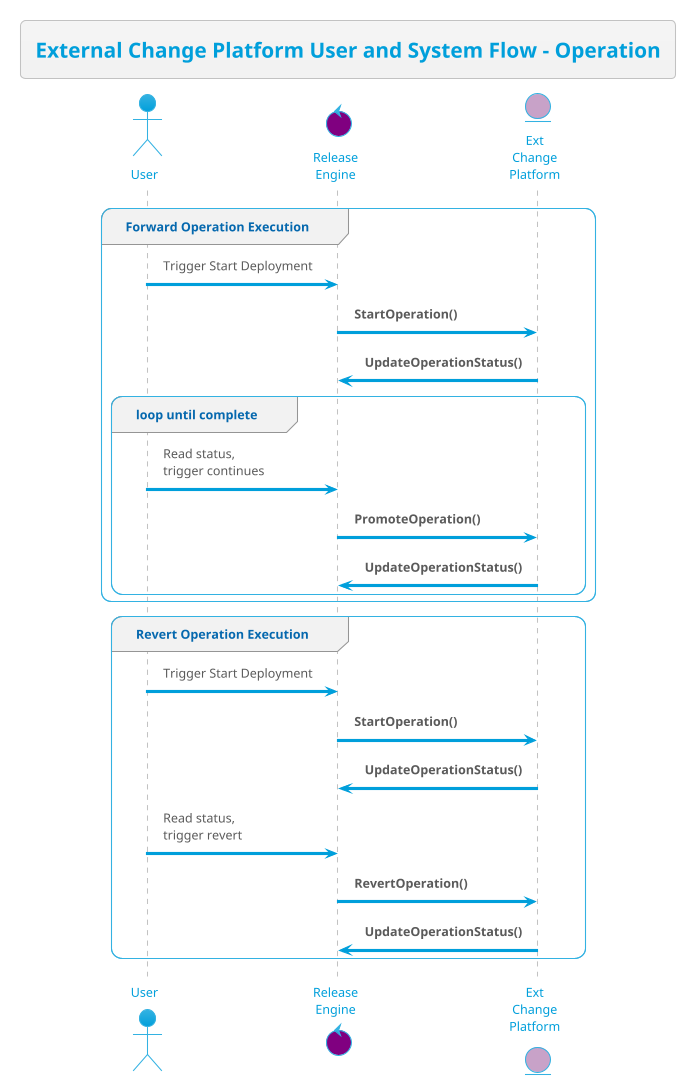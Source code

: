 @startuml
title External Change Platform User and System Flow - Operation

!theme bluegray
skinparam FooterFontColor black
skinparam ActivityBorderColor #79838c


actor User
control "Release\nEngine" as RE #800080
entity "Ext\nChange\nPlatform" as ECP #C8A2C8

group Forward Operation Execution
    User -> RE : Trigger Start Deployment
    RE -> ECP : <b>StartOperation()
    ECP -> RE : <b>UpdateOperationStatus()

    group loop until complete
        User -> RE : Read status,\ntrigger continues
        RE -> ECP : <b>PromoteOperation()
        ECP -> RE : <b>UpdateOperationStatus()
    end group
end group

group Revert Operation Execution
    User -> RE : Trigger Start Deployment
    RE -> ECP : <b>StartOperation()
    ECP -> RE : <b>UpdateOperationStatus()

    User -> RE : Read status,\ntrigger revert
    RE -> ECP : <b>RevertOperation()
    ECP -> RE : <b>UpdateOperationStatus()
end group


@enduml
